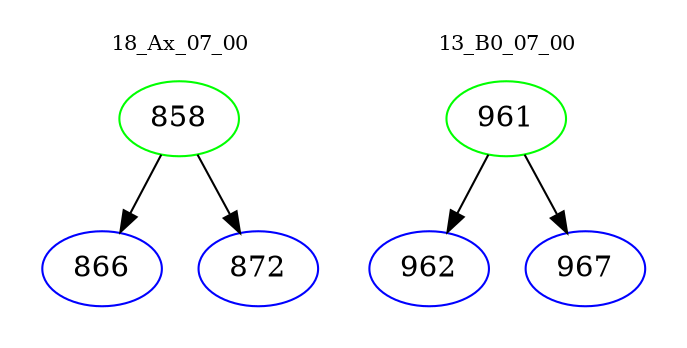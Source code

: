 digraph{
subgraph cluster_0 {
color = white
label = "18_Ax_07_00";
fontsize=10;
T0_858 [label="858", color="green"]
T0_858 -> T0_866 [color="black"]
T0_866 [label="866", color="blue"]
T0_858 -> T0_872 [color="black"]
T0_872 [label="872", color="blue"]
}
subgraph cluster_1 {
color = white
label = "13_B0_07_00";
fontsize=10;
T1_961 [label="961", color="green"]
T1_961 -> T1_962 [color="black"]
T1_962 [label="962", color="blue"]
T1_961 -> T1_967 [color="black"]
T1_967 [label="967", color="blue"]
}
}
